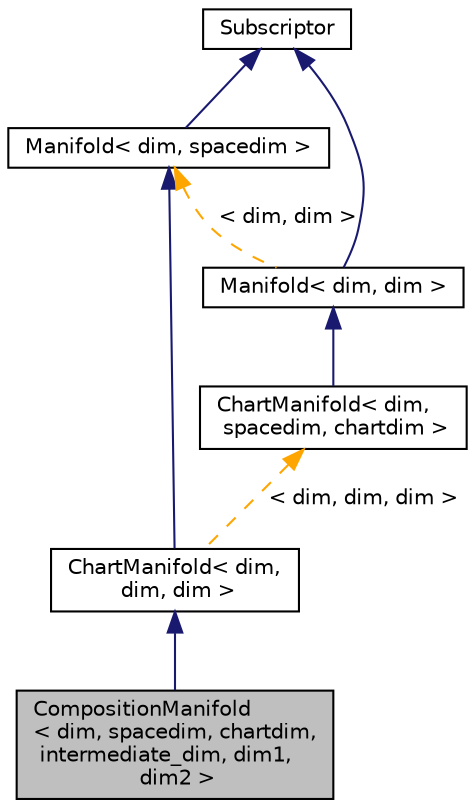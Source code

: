digraph "CompositionManifold&lt; dim, spacedim, chartdim, intermediate_dim, dim1, dim2 &gt;"
{
 // LATEX_PDF_SIZE
  edge [fontname="Helvetica",fontsize="10",labelfontname="Helvetica",labelfontsize="10"];
  node [fontname="Helvetica",fontsize="10",shape=record];
  Node1 [label="CompositionManifold\l\< dim, spacedim, chartdim,\l intermediate_dim, dim1,\l dim2 \>",height=0.2,width=0.4,color="black", fillcolor="grey75", style="filled", fontcolor="black",tooltip=" "];
  Node2 -> Node1 [dir="back",color="midnightblue",fontsize="10",style="solid",fontname="Helvetica"];
  Node2 [label="ChartManifold\< dim,\l dim, dim \>",height=0.2,width=0.4,color="black", fillcolor="white", style="filled",URL="$classChartManifold.html",tooltip=" "];
  Node3 -> Node2 [dir="back",color="midnightblue",fontsize="10",style="solid",fontname="Helvetica"];
  Node3 [label="Manifold\< dim, spacedim \>",height=0.2,width=0.4,color="black", fillcolor="white", style="filled",URL="$classManifold.html",tooltip=" "];
  Node4 -> Node3 [dir="back",color="midnightblue",fontsize="10",style="solid",fontname="Helvetica"];
  Node4 [label="Subscriptor",height=0.2,width=0.4,color="black", fillcolor="white", style="filled",URL="$classSubscriptor.html",tooltip=" "];
  Node5 -> Node2 [dir="back",color="orange",fontsize="10",style="dashed",label=" \< dim, dim, dim \>" ,fontname="Helvetica"];
  Node5 [label="ChartManifold\< dim,\l spacedim, chartdim \>",height=0.2,width=0.4,color="black", fillcolor="white", style="filled",URL="$classChartManifold.html",tooltip=" "];
  Node6 -> Node5 [dir="back",color="midnightblue",fontsize="10",style="solid",fontname="Helvetica"];
  Node6 [label="Manifold\< dim, dim \>",height=0.2,width=0.4,color="black", fillcolor="white", style="filled",URL="$classManifold.html",tooltip=" "];
  Node4 -> Node6 [dir="back",color="midnightblue",fontsize="10",style="solid",fontname="Helvetica"];
  Node3 -> Node6 [dir="back",color="orange",fontsize="10",style="dashed",label=" \< dim, dim \>" ,fontname="Helvetica"];
}

